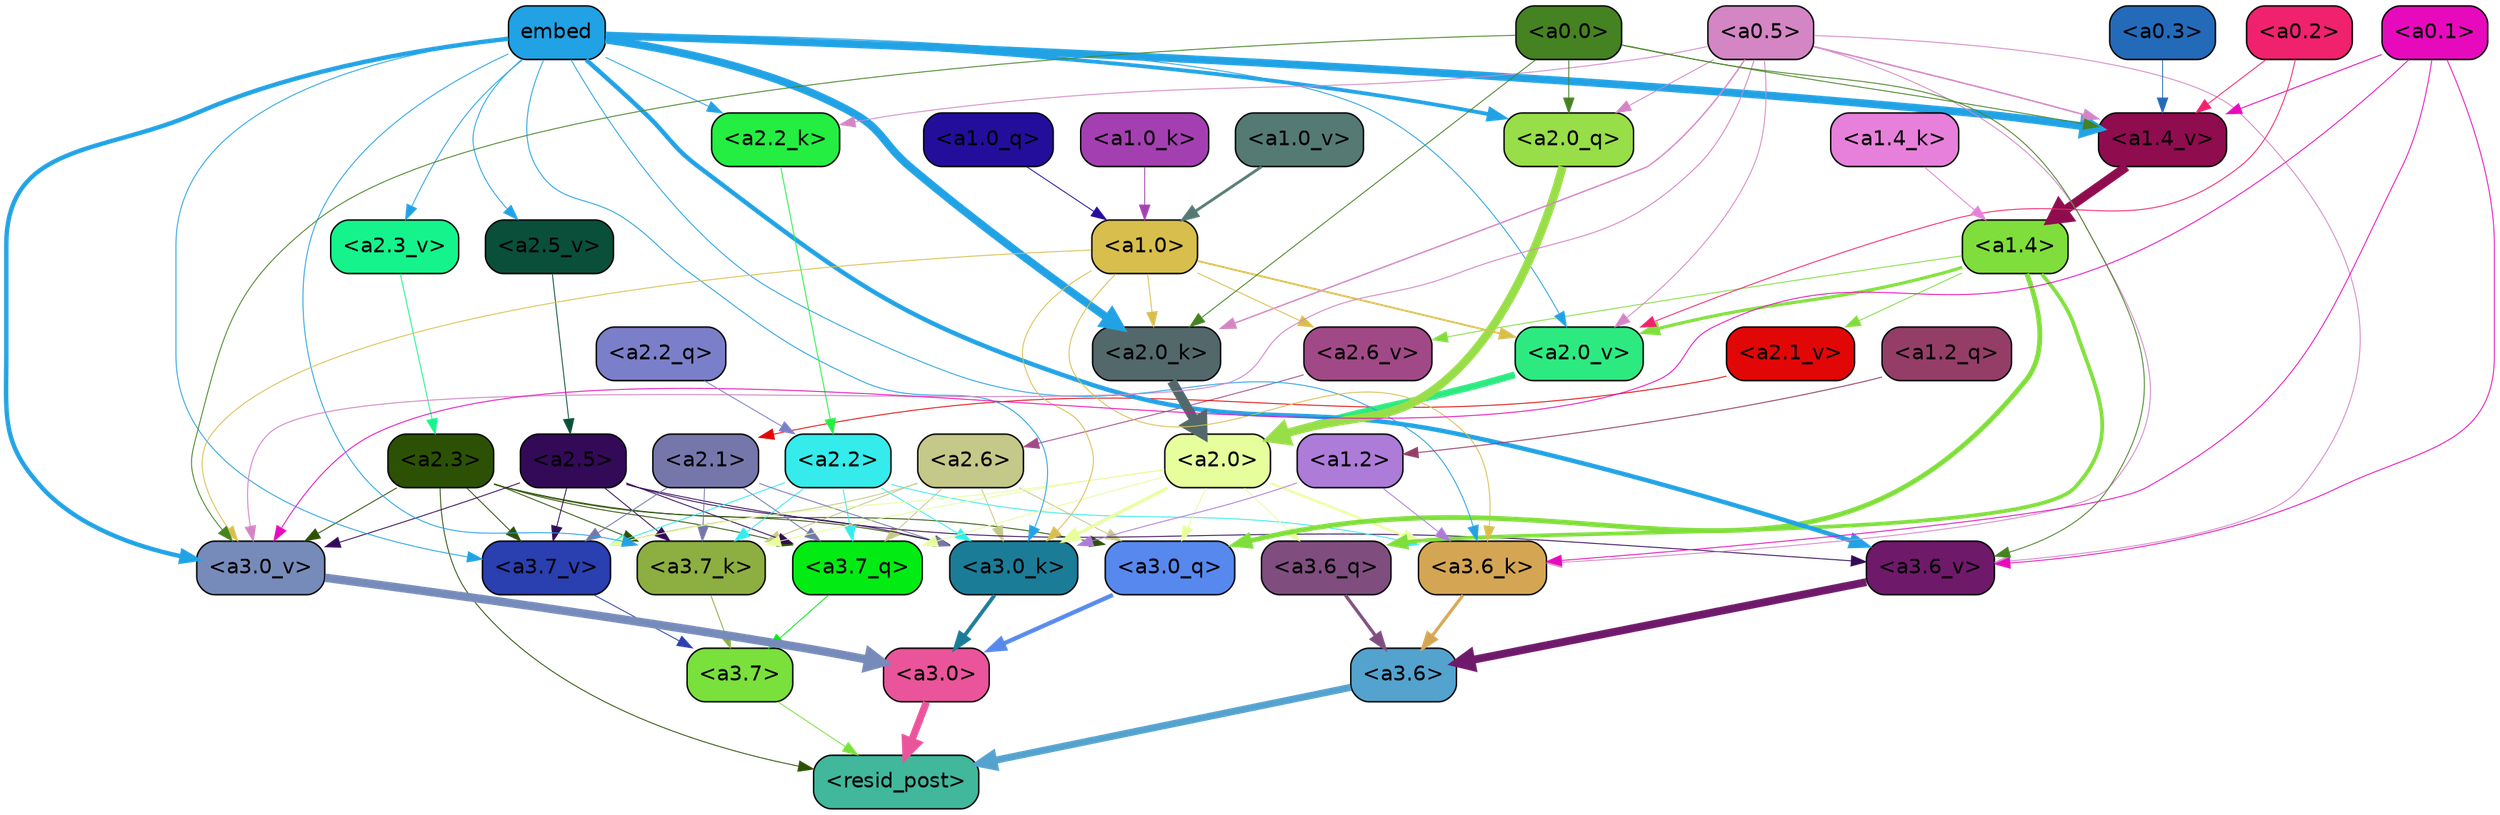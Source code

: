 strict digraph "" {
	graph [bgcolor=transparent,
		layout=dot,
		overlap=false,
		splines=true
	];
	"<a3.7>"	[color=black,
		fillcolor="#79e03c",
		fontname=Helvetica,
		shape=box,
		style="filled, rounded"];
	"<resid_post>"	[color=black,
		fillcolor="#41b79b",
		fontname=Helvetica,
		shape=box,
		style="filled, rounded"];
	"<a3.7>" -> "<resid_post>"	[color="#79e03c",
		penwidth=0.6];
	"<a3.6>"	[color=black,
		fillcolor="#54a2ce",
		fontname=Helvetica,
		shape=box,
		style="filled, rounded"];
	"<a3.6>" -> "<resid_post>"	[color="#54a2ce",
		penwidth=4.753257989883423];
	"<a3.0>"	[color=black,
		fillcolor="#ea549a",
		fontname=Helvetica,
		shape=box,
		style="filled, rounded"];
	"<a3.0>" -> "<resid_post>"	[color="#ea549a",
		penwidth=4.90053927898407];
	"<a2.3>"	[color=black,
		fillcolor="#2c5105",
		fontname=Helvetica,
		shape=box,
		style="filled, rounded"];
	"<a2.3>" -> "<resid_post>"	[color="#2c5105",
		penwidth=0.6];
	"<a3.7_q>"	[color=black,
		fillcolor="#02eb13",
		fontname=Helvetica,
		shape=box,
		style="filled, rounded"];
	"<a2.3>" -> "<a3.7_q>"	[color="#2c5105",
		penwidth=0.6];
	"<a3.0_q>"	[color=black,
		fillcolor="#5788ed",
		fontname=Helvetica,
		shape=box,
		style="filled, rounded"];
	"<a2.3>" -> "<a3.0_q>"	[color="#2c5105",
		penwidth=0.6];
	"<a3.7_k>"	[color=black,
		fillcolor="#8dae41",
		fontname=Helvetica,
		shape=box,
		style="filled, rounded"];
	"<a2.3>" -> "<a3.7_k>"	[color="#2c5105",
		penwidth=0.6];
	"<a3.0_k>"	[color=black,
		fillcolor="#1b7c98",
		fontname=Helvetica,
		shape=box,
		style="filled, rounded"];
	"<a2.3>" -> "<a3.0_k>"	[color="#2c5105",
		penwidth=0.6];
	"<a3.7_v>"	[color=black,
		fillcolor="#2a3fb0",
		fontname=Helvetica,
		shape=box,
		style="filled, rounded"];
	"<a2.3>" -> "<a3.7_v>"	[color="#2c5105",
		penwidth=0.6];
	"<a3.0_v>"	[color=black,
		fillcolor="#778bba",
		fontname=Helvetica,
		shape=box,
		style="filled, rounded"];
	"<a2.3>" -> "<a3.0_v>"	[color="#2c5105",
		penwidth=0.6];
	"<a3.7_q>" -> "<a3.7>"	[color="#02eb13",
		penwidth=0.6];
	"<a3.6_q>"	[color=black,
		fillcolor="#7f4e7f",
		fontname=Helvetica,
		shape=box,
		style="filled, rounded"];
	"<a3.6_q>" -> "<a3.6>"	[color="#7f4e7f",
		penwidth=2.160832464694977];
	"<a3.0_q>" -> "<a3.0>"	[color="#5788ed",
		penwidth=2.870753765106201];
	"<a3.7_k>" -> "<a3.7>"	[color="#8dae41",
		penwidth=0.6];
	"<a3.6_k>"	[color=black,
		fillcolor="#d4a653",
		fontname=Helvetica,
		shape=box,
		style="filled, rounded"];
	"<a3.6_k>" -> "<a3.6>"	[color="#d4a653",
		penwidth=2.13908451795578];
	"<a3.0_k>" -> "<a3.0>"	[color="#1b7c98",
		penwidth=2.520303964614868];
	"<a3.7_v>" -> "<a3.7>"	[color="#2a3fb0",
		penwidth=0.6];
	"<a3.6_v>"	[color=black,
		fillcolor="#6f196a",
		fontname=Helvetica,
		shape=box,
		style="filled, rounded"];
	"<a3.6_v>" -> "<a3.6>"	[color="#6f196a",
		penwidth=5.297133803367615];
	"<a3.0_v>" -> "<a3.0>"	[color="#778bba",
		penwidth=5.680712580680847];
	"<a2.6>"	[color=black,
		fillcolor="#c4c888",
		fontname=Helvetica,
		shape=box,
		style="filled, rounded"];
	"<a2.6>" -> "<a3.7_q>"	[color="#c4c888",
		penwidth=0.6];
	"<a2.6>" -> "<a3.0_q>"	[color="#c4c888",
		penwidth=0.6];
	"<a2.6>" -> "<a3.7_k>"	[color="#c4c888",
		penwidth=0.6];
	"<a2.6>" -> "<a3.0_k>"	[color="#c4c888",
		penwidth=0.6];
	"<a2.6>" -> "<a3.7_v>"	[color="#c4c888",
		penwidth=0.6];
	"<a2.5>"	[color=black,
		fillcolor="#330a57",
		fontname=Helvetica,
		shape=box,
		style="filled, rounded"];
	"<a2.5>" -> "<a3.7_q>"	[color="#330a57",
		penwidth=0.6];
	"<a2.5>" -> "<a3.7_k>"	[color="#330a57",
		penwidth=0.6];
	"<a2.5>" -> "<a3.0_k>"	[color="#330a57",
		penwidth=0.6];
	"<a2.5>" -> "<a3.7_v>"	[color="#330a57",
		penwidth=0.6];
	"<a2.5>" -> "<a3.6_v>"	[color="#330a57",
		penwidth=0.6];
	"<a2.5>" -> "<a3.0_v>"	[color="#330a57",
		penwidth=0.6];
	"<a2.2>"	[color=black,
		fillcolor="#35ebeb",
		fontname=Helvetica,
		shape=box,
		style="filled, rounded"];
	"<a2.2>" -> "<a3.7_q>"	[color="#35ebeb",
		penwidth=0.6];
	"<a2.2>" -> "<a3.7_k>"	[color="#35ebeb",
		penwidth=0.6];
	"<a2.2>" -> "<a3.6_k>"	[color="#35ebeb",
		penwidth=0.6];
	"<a2.2>" -> "<a3.0_k>"	[color="#35ebeb",
		penwidth=0.6];
	"<a2.2>" -> "<a3.7_v>"	[color="#35ebeb",
		penwidth=0.6];
	"<a2.1>"	[color=black,
		fillcolor="#7577ab",
		fontname=Helvetica,
		shape=box,
		style="filled, rounded"];
	"<a2.1>" -> "<a3.7_q>"	[color="#7577ab",
		penwidth=0.6];
	"<a2.1>" -> "<a3.7_k>"	[color="#7577ab",
		penwidth=0.6];
	"<a2.1>" -> "<a3.0_k>"	[color="#7577ab",
		penwidth=0.6];
	"<a2.1>" -> "<a3.7_v>"	[color="#7577ab",
		penwidth=0.6];
	"<a2.0>"	[color=black,
		fillcolor="#e6fe9c",
		fontname=Helvetica,
		shape=box,
		style="filled, rounded"];
	"<a2.0>" -> "<a3.7_q>"	[color="#e6fe9c",
		penwidth=0.6];
	"<a2.0>" -> "<a3.6_q>"	[color="#e6fe9c",
		penwidth=0.6];
	"<a2.0>" -> "<a3.0_q>"	[color="#e6fe9c",
		penwidth=0.6];
	"<a2.0>" -> "<a3.7_k>"	[color="#e6fe9c",
		penwidth=0.6];
	"<a2.0>" -> "<a3.6_k>"	[color="#e6fe9c",
		penwidth=1.5348684191703796];
	"<a2.0>" -> "<a3.0_k>"	[color="#e6fe9c",
		penwidth=2.172017753124237];
	"<a2.0>" -> "<a3.7_v>"	[color="#e6fe9c",
		penwidth=0.6];
	"<a1.4>"	[color=black,
		fillcolor="#7fde3b",
		fontname=Helvetica,
		shape=box,
		style="filled, rounded"];
	"<a1.4>" -> "<a3.6_q>"	[color="#7fde3b",
		penwidth=2.532623291015625];
	"<a1.4>" -> "<a3.0_q>"	[color="#7fde3b",
		penwidth=3.2595192790031433];
	"<a2.6_v>"	[color=black,
		fillcolor="#a14987",
		fontname=Helvetica,
		shape=box,
		style="filled, rounded"];
	"<a1.4>" -> "<a2.6_v>"	[color="#7fde3b",
		penwidth=0.6];
	"<a2.1_v>"	[color=black,
		fillcolor="#e10707",
		fontname=Helvetica,
		shape=box,
		style="filled, rounded"];
	"<a1.4>" -> "<a2.1_v>"	[color="#7fde3b",
		penwidth=0.6];
	"<a2.0_v>"	[color=black,
		fillcolor="#2dea80",
		fontname=Helvetica,
		shape=box,
		style="filled, rounded"];
	"<a1.4>" -> "<a2.0_v>"	[color="#7fde3b",
		penwidth=2.1199009865522385];
	embed	[color=black,
		fillcolor="#21a2e4",
		fontname=Helvetica,
		shape=box,
		style="filled, rounded"];
	embed -> "<a3.7_k>"	[color="#21a2e4",
		penwidth=0.6];
	embed -> "<a3.6_k>"	[color="#21a2e4",
		penwidth=0.6];
	embed -> "<a3.0_k>"	[color="#21a2e4",
		penwidth=0.6117386221885681];
	embed -> "<a3.7_v>"	[color="#21a2e4",
		penwidth=0.6];
	embed -> "<a3.6_v>"	[color="#21a2e4",
		penwidth=3.0186105966567993];
	embed -> "<a3.0_v>"	[color="#21a2e4",
		penwidth=2.969020187854767];
	"<a2.0_q>"	[color=black,
		fillcolor="#98de48",
		fontname=Helvetica,
		shape=box,
		style="filled, rounded"];
	embed -> "<a2.0_q>"	[color="#21a2e4",
		penwidth=2.5791755318641663];
	"<a2.2_k>"	[color=black,
		fillcolor="#23ee41",
		fontname=Helvetica,
		shape=box,
		style="filled, rounded"];
	embed -> "<a2.2_k>"	[color="#21a2e4",
		penwidth=0.6];
	"<a2.0_k>"	[color=black,
		fillcolor="#53686a",
		fontname=Helvetica,
		shape=box,
		style="filled, rounded"];
	embed -> "<a2.0_k>"	[color="#21a2e4",
		penwidth=5.307481050491333];
	"<a2.5_v>"	[color=black,
		fillcolor="#0a4f3a",
		fontname=Helvetica,
		shape=box,
		style="filled, rounded"];
	embed -> "<a2.5_v>"	[color="#21a2e4",
		penwidth=0.6];
	"<a2.3_v>"	[color=black,
		fillcolor="#15f48c",
		fontname=Helvetica,
		shape=box,
		style="filled, rounded"];
	embed -> "<a2.3_v>"	[color="#21a2e4",
		penwidth=0.6];
	embed -> "<a2.0_v>"	[color="#21a2e4",
		penwidth=0.6];
	"<a1.4_v>"	[color=black,
		fillcolor="#8f0c4e",
		fontname=Helvetica,
		shape=box,
		style="filled, rounded"];
	embed -> "<a1.4_v>"	[color="#21a2e4",
		penwidth=5.2540810108184814];
	"<a1.2>"	[color=black,
		fillcolor="#ad7bd8",
		fontname=Helvetica,
		shape=box,
		style="filled, rounded"];
	"<a1.2>" -> "<a3.6_k>"	[color="#ad7bd8",
		penwidth=0.6];
	"<a1.2>" -> "<a3.0_k>"	[color="#ad7bd8",
		penwidth=0.6];
	"<a1.0>"	[color=black,
		fillcolor="#d8be4c",
		fontname=Helvetica,
		shape=box,
		style="filled, rounded"];
	"<a1.0>" -> "<a3.6_k>"	[color="#d8be4c",
		penwidth=0.6];
	"<a1.0>" -> "<a3.0_k>"	[color="#d8be4c",
		penwidth=0.6];
	"<a1.0>" -> "<a3.0_v>"	[color="#d8be4c",
		penwidth=0.6];
	"<a1.0>" -> "<a2.0_k>"	[color="#d8be4c",
		penwidth=0.6];
	"<a1.0>" -> "<a2.6_v>"	[color="#d8be4c",
		penwidth=0.6];
	"<a1.0>" -> "<a2.0_v>"	[color="#d8be4c",
		penwidth=1.237271785736084];
	"<a0.5>"	[color=black,
		fillcolor="#d385c4",
		fontname=Helvetica,
		shape=box,
		style="filled, rounded"];
	"<a0.5>" -> "<a3.6_k>"	[color="#d385c4",
		penwidth=0.6];
	"<a0.5>" -> "<a3.6_v>"	[color="#d385c4",
		penwidth=0.6];
	"<a0.5>" -> "<a3.0_v>"	[color="#d385c4",
		penwidth=0.6409564018249512];
	"<a0.5>" -> "<a2.0_q>"	[color="#d385c4",
		penwidth=0.6];
	"<a0.5>" -> "<a2.2_k>"	[color="#d385c4",
		penwidth=0.6];
	"<a0.5>" -> "<a2.0_k>"	[color="#d385c4",
		penwidth=0.9355769157409668];
	"<a0.5>" -> "<a2.0_v>"	[color="#d385c4",
		penwidth=0.6];
	"<a0.5>" -> "<a1.4_v>"	[color="#d385c4",
		penwidth=1.016412615776062];
	"<a0.1>"	[color=black,
		fillcolor="#e70abd",
		fontname=Helvetica,
		shape=box,
		style="filled, rounded"];
	"<a0.1>" -> "<a3.6_k>"	[color="#e70abd",
		penwidth=0.6];
	"<a0.1>" -> "<a3.6_v>"	[color="#e70abd",
		penwidth=0.6];
	"<a0.1>" -> "<a3.0_v>"	[color="#e70abd",
		penwidth=0.6];
	"<a0.1>" -> "<a1.4_v>"	[color="#e70abd",
		penwidth=0.6440334320068359];
	"<a0.0>"	[color=black,
		fillcolor="#458222",
		fontname=Helvetica,
		shape=box,
		style="filled, rounded"];
	"<a0.0>" -> "<a3.6_v>"	[color="#458222",
		penwidth=0.6];
	"<a0.0>" -> "<a3.0_v>"	[color="#458222",
		penwidth=0.6];
	"<a0.0>" -> "<a2.0_q>"	[color="#458222",
		penwidth=0.6];
	"<a0.0>" -> "<a2.0_k>"	[color="#458222",
		penwidth=0.6];
	"<a0.0>" -> "<a1.4_v>"	[color="#458222",
		penwidth=0.6];
	"<a2.2_q>"	[color=black,
		fillcolor="#7b7fc9",
		fontname=Helvetica,
		shape=box,
		style="filled, rounded"];
	"<a2.2_q>" -> "<a2.2>"	[color="#7b7fc9",
		penwidth=0.6];
	"<a2.0_q>" -> "<a2.0>"	[color="#98de48",
		penwidth=5.682948350906372];
	"<a2.2_k>" -> "<a2.2>"	[color="#23ee41",
		penwidth=0.6];
	"<a2.0_k>" -> "<a2.0>"	[color="#53686a",
		penwidth=6.450693130493164];
	"<a2.6_v>" -> "<a2.6>"	[color="#a14987",
		penwidth=0.6];
	"<a2.5_v>" -> "<a2.5>"	[color="#0a4f3a",
		penwidth=0.6];
	"<a2.3_v>" -> "<a2.3>"	[color="#15f48c",
		penwidth=0.6];
	"<a2.1_v>" -> "<a2.1>"	[color="#e10707",
		penwidth=0.6];
	"<a2.0_v>" -> "<a2.0>"	[color="#2dea80",
		penwidth=4.592647075653076];
	"<a0.2>"	[color=black,
		fillcolor="#f0216d",
		fontname=Helvetica,
		shape=box,
		style="filled, rounded"];
	"<a0.2>" -> "<a2.0_v>"	[color="#f0216d",
		penwidth=0.6];
	"<a0.2>" -> "<a1.4_v>"	[color="#f0216d",
		penwidth=0.6];
	"<a1.2_q>"	[color=black,
		fillcolor="#943e67",
		fontname=Helvetica,
		shape=box,
		style="filled, rounded"];
	"<a1.2_q>" -> "<a1.2>"	[color="#943e67",
		penwidth=0.6323684453964233];
	"<a1.0_q>"	[color=black,
		fillcolor="#230e9c",
		fontname=Helvetica,
		shape=box,
		style="filled, rounded"];
	"<a1.0_q>" -> "<a1.0>"	[color="#230e9c",
		penwidth=0.6];
	"<a1.4_k>"	[color=black,
		fillcolor="#e780da",
		fontname=Helvetica,
		shape=box,
		style="filled, rounded"];
	"<a1.4_k>" -> "<a1.4>"	[color="#e780da",
		penwidth=0.6];
	"<a1.0_k>"	[color=black,
		fillcolor="#a43fb1",
		fontname=Helvetica,
		shape=box,
		style="filled, rounded"];
	"<a1.0_k>" -> "<a1.0>"	[color="#a43fb1",
		penwidth=0.6];
	"<a1.4_v>" -> "<a1.4>"	[color="#8f0c4e",
		penwidth=6.149721145629883];
	"<a1.0_v>"	[color=black,
		fillcolor="#547a73",
		fontname=Helvetica,
		shape=box,
		style="filled, rounded"];
	"<a1.0_v>" -> "<a1.0>"	[color="#547a73",
		penwidth=1.874430701136589];
	"<a0.3>"	[color=black,
		fillcolor="#236ab9",
		fontname=Helvetica,
		shape=box,
		style="filled, rounded"];
	"<a0.3>" -> "<a1.4_v>"	[color="#236ab9",
		penwidth=0.6];
}

